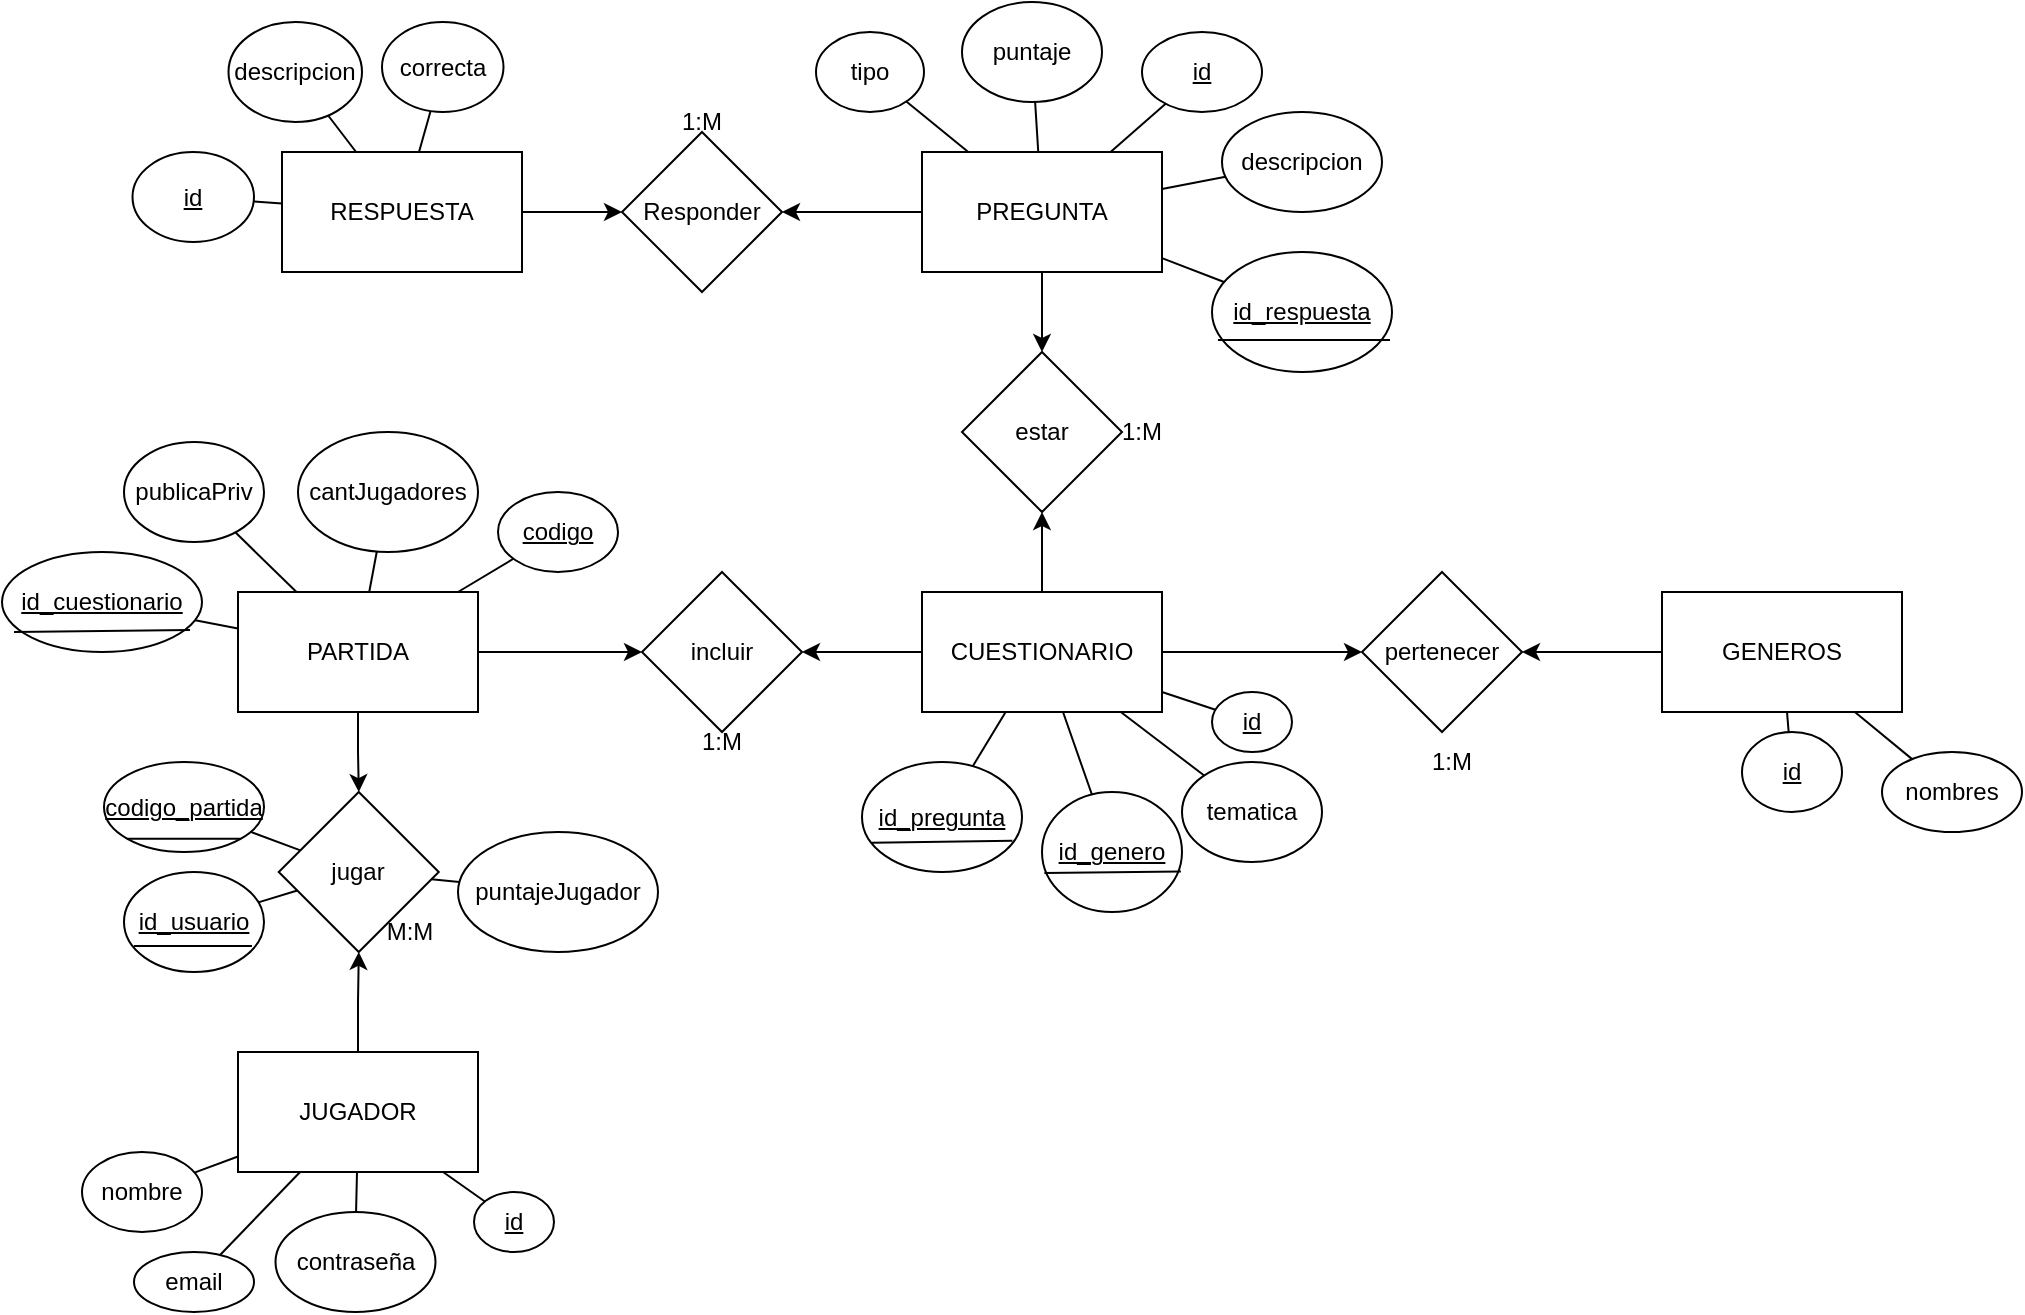 <mxfile version="22.0.8" type="google">
  <diagram name="Página-1" id="GNMv7SXZY_hnDp5_fWdu">
    <mxGraphModel grid="1" page="1" gridSize="10" guides="1" tooltips="1" connect="1" arrows="1" fold="1" pageScale="1" pageWidth="827" pageHeight="1169" math="0" shadow="0">
      <root>
        <mxCell id="0" />
        <mxCell id="1" parent="0" />
        <mxCell id="z6pH2jvbVoqLObCWEqa4-36" value="" style="edgeStyle=orthogonalEdgeStyle;rounded=0;orthogonalLoop=1;jettySize=auto;html=1;" edge="1" parent="1" source="xLxqOia7hBHO6d-qt2hM-1" target="z6pH2jvbVoqLObCWEqa4-15">
          <mxGeometry relative="1" as="geometry" />
        </mxCell>
        <mxCell id="xLxqOia7hBHO6d-qt2hM-1" value="JUGADOR" style="rounded=0;whiteSpace=wrap;html=1;" vertex="1" parent="1">
          <mxGeometry x="98" y="310" width="120" height="60" as="geometry" />
        </mxCell>
        <mxCell id="xLxqOia7hBHO6d-qt2hM-14" value="" style="edgeStyle=orthogonalEdgeStyle;rounded=0;orthogonalLoop=1;jettySize=auto;html=1;" edge="1" parent="1" source="xLxqOia7hBHO6d-qt2hM-2" target="xLxqOia7hBHO6d-qt2hM-13">
          <mxGeometry relative="1" as="geometry" />
        </mxCell>
        <mxCell id="z6pH2jvbVoqLObCWEqa4-32" value="" style="edgeStyle=orthogonalEdgeStyle;rounded=0;orthogonalLoop=1;jettySize=auto;html=1;" edge="1" parent="1" source="xLxqOia7hBHO6d-qt2hM-2" target="xLxqOia7hBHO6d-qt2hM-21">
          <mxGeometry relative="1" as="geometry" />
        </mxCell>
        <mxCell id="xLxqOia7hBHO6d-qt2hM-2" value="PREGUNTA" style="rounded=0;whiteSpace=wrap;html=1;" vertex="1" parent="1">
          <mxGeometry x="440" y="-140" width="120" height="60" as="geometry" />
        </mxCell>
        <mxCell id="z6pH2jvbVoqLObCWEqa4-35" value="" style="edgeStyle=orthogonalEdgeStyle;rounded=0;orthogonalLoop=1;jettySize=auto;html=1;" edge="1" parent="1" source="xLxqOia7hBHO6d-qt2hM-3" target="z6pH2jvbVoqLObCWEqa4-15">
          <mxGeometry relative="1" as="geometry" />
        </mxCell>
        <mxCell id="z6pH2jvbVoqLObCWEqa4-37" value="" style="edgeStyle=orthogonalEdgeStyle;rounded=0;orthogonalLoop=1;jettySize=auto;html=1;" edge="1" parent="1" source="xLxqOia7hBHO6d-qt2hM-3" target="z6pH2jvbVoqLObCWEqa4-16">
          <mxGeometry relative="1" as="geometry" />
        </mxCell>
        <mxCell id="xLxqOia7hBHO6d-qt2hM-3" value="PARTIDA" style="rounded=0;whiteSpace=wrap;html=1;" vertex="1" parent="1">
          <mxGeometry x="98" y="80" width="120" height="60" as="geometry" />
        </mxCell>
        <mxCell id="z6pH2jvbVoqLObCWEqa4-22" value="" style="edgeStyle=orthogonalEdgeStyle;rounded=0;orthogonalLoop=1;jettySize=auto;html=1;" edge="1" parent="1" source="xLxqOia7hBHO6d-qt2hM-4" target="z6pH2jvbVoqLObCWEqa4-21">
          <mxGeometry relative="1" as="geometry" />
        </mxCell>
        <mxCell id="z6pH2jvbVoqLObCWEqa4-38" value="" style="edgeStyle=orthogonalEdgeStyle;rounded=0;orthogonalLoop=1;jettySize=auto;html=1;" edge="1" parent="1" source="xLxqOia7hBHO6d-qt2hM-4" target="z6pH2jvbVoqLObCWEqa4-16">
          <mxGeometry relative="1" as="geometry" />
        </mxCell>
        <mxCell id="xLxqOia7hBHO6d-qt2hM-4" value="CUESTIONARIO" style="rounded=0;whiteSpace=wrap;html=1;" vertex="1" parent="1">
          <mxGeometry x="440" y="80" width="120" height="60" as="geometry" />
        </mxCell>
        <mxCell id="xLxqOia7hBHO6d-qt2hM-9" value="nombre" style="ellipse;whiteSpace=wrap;html=1;" vertex="1" parent="1">
          <mxGeometry x="20" y="360" width="60" height="40" as="geometry" />
        </mxCell>
        <mxCell id="xLxqOia7hBHO6d-qt2hM-10" value="contraseña" style="ellipse;whiteSpace=wrap;html=1;" vertex="1" parent="1">
          <mxGeometry x="116.75" y="390" width="80" height="50" as="geometry" />
        </mxCell>
        <mxCell id="xLxqOia7hBHO6d-qt2hM-11" value="email" style="ellipse;whiteSpace=wrap;html=1;" vertex="1" parent="1">
          <mxGeometry x="46" y="410" width="60" height="30" as="geometry" />
        </mxCell>
        <mxCell id="xLxqOia7hBHO6d-qt2hM-12" value="&lt;u&gt;id&lt;/u&gt;" style="ellipse;whiteSpace=wrap;html=1;" vertex="1" parent="1">
          <mxGeometry x="550" y="-200" width="60" height="40" as="geometry" />
        </mxCell>
        <mxCell id="xLxqOia7hBHO6d-qt2hM-13" value="estar" style="rhombus;whiteSpace=wrap;html=1;" vertex="1" parent="1">
          <mxGeometry x="460" y="-40" width="80" height="80" as="geometry" />
        </mxCell>
        <mxCell id="xLxqOia7hBHO6d-qt2hM-16" value="puntaje" style="ellipse;whiteSpace=wrap;html=1;" vertex="1" parent="1">
          <mxGeometry x="460" y="-215" width="70" height="50" as="geometry" />
        </mxCell>
        <mxCell id="xLxqOia7hBHO6d-qt2hM-17" value="&lt;u&gt;id_pregunta&lt;/u&gt;" style="ellipse;whiteSpace=wrap;html=1;" vertex="1" parent="1">
          <mxGeometry x="410" y="165" width="80" height="55" as="geometry" />
        </mxCell>
        <mxCell id="xLxqOia7hBHO6d-qt2hM-18" value="" style="endArrow=none;html=1;rounded=0;entryX=0.06;entryY=0.733;entryDx=0;entryDy=0;entryPerimeter=0;exitX=0.94;exitY=0.717;exitDx=0;exitDy=0;exitPerimeter=0;" edge="1" parent="1" source="xLxqOia7hBHO6d-qt2hM-17" target="xLxqOia7hBHO6d-qt2hM-17">
          <mxGeometry width="50" height="50" relative="1" as="geometry">
            <mxPoint x="530" y="194" as="sourcePoint" />
            <mxPoint x="590" y="190" as="targetPoint" />
          </mxGeometry>
        </mxCell>
        <mxCell id="xLxqOia7hBHO6d-qt2hM-19" value="tipo" style="ellipse;whiteSpace=wrap;html=1;" vertex="1" parent="1">
          <mxGeometry x="387" y="-200" width="54" height="40" as="geometry" />
        </mxCell>
        <mxCell id="xLxqOia7hBHO6d-qt2hM-29" value="" style="edgeStyle=orthogonalEdgeStyle;rounded=0;orthogonalLoop=1;jettySize=auto;html=1;" edge="1" parent="1" source="xLxqOia7hBHO6d-qt2hM-20" target="xLxqOia7hBHO6d-qt2hM-21">
          <mxGeometry relative="1" as="geometry" />
        </mxCell>
        <mxCell id="xLxqOia7hBHO6d-qt2hM-20" value="RESPUESTA" style="rounded=0;whiteSpace=wrap;html=1;" vertex="1" parent="1">
          <mxGeometry x="120" y="-140" width="120" height="60" as="geometry" />
        </mxCell>
        <mxCell id="xLxqOia7hBHO6d-qt2hM-21" value="Responder" style="rhombus;whiteSpace=wrap;html=1;" vertex="1" parent="1">
          <mxGeometry x="290" y="-150" width="80" height="80" as="geometry" />
        </mxCell>
        <mxCell id="xLxqOia7hBHO6d-qt2hM-22" value="descripcion" style="ellipse;whiteSpace=wrap;html=1;" vertex="1" parent="1">
          <mxGeometry x="93.25" y="-205" width="66.75" height="50" as="geometry" />
        </mxCell>
        <mxCell id="xLxqOia7hBHO6d-qt2hM-24" value="correcta" style="ellipse;whiteSpace=wrap;html=1;" vertex="1" parent="1">
          <mxGeometry x="170" y="-205" width="60.75" height="45" as="geometry" />
        </mxCell>
        <mxCell id="xLxqOia7hBHO6d-qt2hM-25" value="&lt;u&gt;id&lt;/u&gt;" style="ellipse;whiteSpace=wrap;html=1;" vertex="1" parent="1">
          <mxGeometry x="45.25" y="-140" width="60.75" height="45" as="geometry" />
        </mxCell>
        <mxCell id="xLxqOia7hBHO6d-qt2hM-26" value="descripcion" style="ellipse;whiteSpace=wrap;html=1;" vertex="1" parent="1">
          <mxGeometry x="590" y="-160" width="80" height="50" as="geometry" />
        </mxCell>
        <mxCell id="xLxqOia7hBHO6d-qt2hM-27" value="&lt;u&gt;id_respuesta&lt;/u&gt;" style="ellipse;whiteSpace=wrap;html=1;" vertex="1" parent="1">
          <mxGeometry x="585" y="-90" width="90" height="60" as="geometry" />
        </mxCell>
        <mxCell id="xLxqOia7hBHO6d-qt2hM-28" value="" style="endArrow=none;html=1;rounded=0;exitX=0.033;exitY=0.733;exitDx=0;exitDy=0;exitPerimeter=0;entryX=0.989;entryY=0.733;entryDx=0;entryDy=0;entryPerimeter=0;" edge="1" parent="1" source="xLxqOia7hBHO6d-qt2hM-27" target="xLxqOia7hBHO6d-qt2hM-27">
          <mxGeometry width="50" height="50" relative="1" as="geometry">
            <mxPoint x="650" y="50" as="sourcePoint" />
            <mxPoint x="700" as="targetPoint" />
          </mxGeometry>
        </mxCell>
        <mxCell id="xLxqOia7hBHO6d-qt2hM-31" value="&lt;u&gt;id&lt;/u&gt;" style="ellipse;whiteSpace=wrap;html=1;" vertex="1" parent="1">
          <mxGeometry x="585" y="130" width="40" height="30" as="geometry" />
        </mxCell>
        <mxCell id="z6pH2jvbVoqLObCWEqa4-1" value="tematica" style="ellipse;whiteSpace=wrap;html=1;" vertex="1" parent="1">
          <mxGeometry x="570" y="165" width="70" height="50" as="geometry" />
        </mxCell>
        <mxCell id="z6pH2jvbVoqLObCWEqa4-2" value="&lt;u&gt;id&lt;/u&gt;" style="ellipse;whiteSpace=wrap;html=1;" vertex="1" parent="1">
          <mxGeometry x="216" y="380" width="40" height="30" as="geometry" />
        </mxCell>
        <mxCell id="z6pH2jvbVoqLObCWEqa4-4" value="1:M" style="text;html=1;strokeColor=none;fillColor=none;align=center;verticalAlign=middle;whiteSpace=wrap;rounded=0;" vertex="1" parent="1">
          <mxGeometry x="300" y="-170" width="60" height="30" as="geometry" />
        </mxCell>
        <mxCell id="z6pH2jvbVoqLObCWEqa4-5" value="1:M" style="text;html=1;strokeColor=none;fillColor=none;align=center;verticalAlign=middle;whiteSpace=wrap;rounded=0;" vertex="1" parent="1">
          <mxGeometry x="520" y="-15" width="60" height="30" as="geometry" />
        </mxCell>
        <mxCell id="z6pH2jvbVoqLObCWEqa4-6" value="cantJugadores" style="ellipse;whiteSpace=wrap;html=1;" vertex="1" parent="1">
          <mxGeometry x="128" width="90" height="60" as="geometry" />
        </mxCell>
        <mxCell id="z6pH2jvbVoqLObCWEqa4-7" value="publicaPriv" style="ellipse;whiteSpace=wrap;html=1;" vertex="1" parent="1">
          <mxGeometry x="41" y="5" width="70" height="50" as="geometry" />
        </mxCell>
        <mxCell id="z6pH2jvbVoqLObCWEqa4-8" value="&lt;u&gt;codigo&lt;/u&gt;" style="ellipse;whiteSpace=wrap;html=1;" vertex="1" parent="1">
          <mxGeometry x="228" y="30" width="60" height="40" as="geometry" />
        </mxCell>
        <mxCell id="z6pH2jvbVoqLObCWEqa4-9" value="&lt;u&gt;id_usuario&lt;/u&gt;" style="ellipse;whiteSpace=wrap;html=1;" vertex="1" parent="1">
          <mxGeometry x="41" y="220" width="70" height="50" as="geometry" />
        </mxCell>
        <mxCell id="z6pH2jvbVoqLObCWEqa4-10" value="" style="endArrow=none;html=1;rounded=0;exitX=0.071;exitY=0.74;exitDx=0;exitDy=0;exitPerimeter=0;entryX=0.914;entryY=0.74;entryDx=0;entryDy=0;entryPerimeter=0;" edge="1" parent="1" source="z6pH2jvbVoqLObCWEqa4-9" target="z6pH2jvbVoqLObCWEqa4-9">
          <mxGeometry width="50" height="50" relative="1" as="geometry">
            <mxPoint x="527" y="465" as="sourcePoint" />
            <mxPoint x="577" y="415" as="targetPoint" />
          </mxGeometry>
        </mxCell>
        <mxCell id="z6pH2jvbVoqLObCWEqa4-11" value="&lt;u&gt;id_cuestionario&lt;/u&gt;" style="ellipse;whiteSpace=wrap;html=1;" vertex="1" parent="1">
          <mxGeometry x="-20" y="60" width="100" height="50" as="geometry" />
        </mxCell>
        <mxCell id="z6pH2jvbVoqLObCWEqa4-12" value="" style="endArrow=none;html=1;rounded=0;entryX=0.94;entryY=0.78;entryDx=0;entryDy=0;entryPerimeter=0;exitX=0.06;exitY=0.8;exitDx=0;exitDy=0;exitPerimeter=0;" edge="1" parent="1" source="z6pH2jvbVoqLObCWEqa4-11" target="z6pH2jvbVoqLObCWEqa4-11">
          <mxGeometry width="50" height="50" relative="1" as="geometry">
            <mxPoint x="-44" y="100" as="sourcePoint" />
            <mxPoint x="-44" y="-100" as="targetPoint" />
          </mxGeometry>
        </mxCell>
        <mxCell id="z6pH2jvbVoqLObCWEqa4-14" value="puntajeJugador" style="ellipse;whiteSpace=wrap;html=1;" vertex="1" parent="1">
          <mxGeometry x="208" y="200" width="100" height="60" as="geometry" />
        </mxCell>
        <mxCell id="z6pH2jvbVoqLObCWEqa4-15" value="jugar" style="rhombus;whiteSpace=wrap;html=1;" vertex="1" parent="1">
          <mxGeometry x="118.38" y="180" width="80" height="80" as="geometry" />
        </mxCell>
        <mxCell id="z6pH2jvbVoqLObCWEqa4-16" value="incluir" style="rhombus;whiteSpace=wrap;html=1;" vertex="1" parent="1">
          <mxGeometry x="300" y="70" width="80" height="80" as="geometry" />
        </mxCell>
        <mxCell id="z6pH2jvbVoqLObCWEqa4-18" value="&lt;u&gt;codigo_partida&lt;/u&gt;" style="ellipse;whiteSpace=wrap;html=1;" vertex="1" parent="1">
          <mxGeometry x="31" y="165" width="80" height="45" as="geometry" />
        </mxCell>
        <mxCell id="z6pH2jvbVoqLObCWEqa4-19" value="" style="endArrow=none;html=1;rounded=0;entryX=0;entryY=1;entryDx=0;entryDy=0;exitX=1;exitY=1;exitDx=0;exitDy=0;" edge="1" parent="1" source="z6pH2jvbVoqLObCWEqa4-18" target="z6pH2jvbVoqLObCWEqa4-18">
          <mxGeometry width="50" height="50" relative="1" as="geometry">
            <mxPoint x="-12" y="330" as="sourcePoint" />
            <mxPoint x="38" y="280" as="targetPoint" />
          </mxGeometry>
        </mxCell>
        <mxCell id="z6pH2jvbVoqLObCWEqa4-30" value="" style="edgeStyle=orthogonalEdgeStyle;rounded=0;orthogonalLoop=1;jettySize=auto;html=1;" edge="1" parent="1" source="z6pH2jvbVoqLObCWEqa4-20" target="z6pH2jvbVoqLObCWEqa4-21">
          <mxGeometry relative="1" as="geometry" />
        </mxCell>
        <mxCell id="z6pH2jvbVoqLObCWEqa4-20" value="GENEROS" style="rounded=0;whiteSpace=wrap;html=1;" vertex="1" parent="1">
          <mxGeometry x="810" y="80" width="120" height="60" as="geometry" />
        </mxCell>
        <mxCell id="z6pH2jvbVoqLObCWEqa4-21" value="pertenecer" style="rhombus;whiteSpace=wrap;html=1;" vertex="1" parent="1">
          <mxGeometry x="660" y="70" width="80" height="80" as="geometry" />
        </mxCell>
        <mxCell id="z6pH2jvbVoqLObCWEqa4-24" value="nombres" style="ellipse;whiteSpace=wrap;html=1;" vertex="1" parent="1">
          <mxGeometry x="920" y="160" width="70" height="40" as="geometry" />
        </mxCell>
        <mxCell id="z6pH2jvbVoqLObCWEqa4-25" value="&lt;u&gt;id&lt;/u&gt;" style="ellipse;whiteSpace=wrap;html=1;" vertex="1" parent="1">
          <mxGeometry x="850" y="150" width="50" height="40" as="geometry" />
        </mxCell>
        <mxCell id="z6pH2jvbVoqLObCWEqa4-27" value="1:M" style="text;html=1;strokeColor=none;fillColor=none;align=center;verticalAlign=middle;whiteSpace=wrap;rounded=0;" vertex="1" parent="1">
          <mxGeometry x="675" y="150" width="60" height="30" as="geometry" />
        </mxCell>
        <mxCell id="z6pH2jvbVoqLObCWEqa4-28" value="&lt;u&gt;id_genero&lt;/u&gt;" style="ellipse;whiteSpace=wrap;html=1;" vertex="1" parent="1">
          <mxGeometry x="500" y="180" width="70" height="60" as="geometry" />
        </mxCell>
        <mxCell id="z6pH2jvbVoqLObCWEqa4-29" value="" style="endArrow=none;html=1;rounded=0;exitX=0.017;exitY=0.675;exitDx=0;exitDy=0;exitPerimeter=0;entryX=0.992;entryY=0.663;entryDx=0;entryDy=0;entryPerimeter=0;" edge="1" parent="1" source="z6pH2jvbVoqLObCWEqa4-28" target="z6pH2jvbVoqLObCWEqa4-28">
          <mxGeometry width="50" height="50" relative="1" as="geometry">
            <mxPoint x="700" y="270" as="sourcePoint" />
            <mxPoint x="750" y="220" as="targetPoint" />
          </mxGeometry>
        </mxCell>
        <mxCell id="z6pH2jvbVoqLObCWEqa4-34" value="" style="endArrow=classic;html=1;rounded=0;" edge="1" parent="1" source="xLxqOia7hBHO6d-qt2hM-4" target="xLxqOia7hBHO6d-qt2hM-13">
          <mxGeometry width="50" height="50" relative="1" as="geometry">
            <mxPoint x="420" y="60" as="sourcePoint" />
            <mxPoint x="470" y="10" as="targetPoint" />
          </mxGeometry>
        </mxCell>
        <mxCell id="z6pH2jvbVoqLObCWEqa4-39" value="1:M" style="text;html=1;strokeColor=none;fillColor=none;align=center;verticalAlign=middle;whiteSpace=wrap;rounded=0;" vertex="1" parent="1">
          <mxGeometry x="310" y="140" width="60" height="30" as="geometry" />
        </mxCell>
        <mxCell id="z6pH2jvbVoqLObCWEqa4-40" value="M:M" style="text;html=1;strokeColor=none;fillColor=none;align=center;verticalAlign=middle;whiteSpace=wrap;rounded=0;" vertex="1" parent="1">
          <mxGeometry x="168" y="240" width="32" height="20" as="geometry" />
        </mxCell>
        <mxCell id="z6pH2jvbVoqLObCWEqa4-41" value="" style="endArrow=none;html=1;rounded=0;" edge="1" parent="1" source="xLxqOia7hBHO6d-qt2hM-1" target="xLxqOia7hBHO6d-qt2hM-9">
          <mxGeometry width="50" height="50" relative="1" as="geometry">
            <mxPoint x="-20" y="430" as="sourcePoint" />
            <mxPoint x="30" y="380" as="targetPoint" />
          </mxGeometry>
        </mxCell>
        <mxCell id="z6pH2jvbVoqLObCWEqa4-42" value="" style="endArrow=none;html=1;rounded=0;" edge="1" parent="1" source="xLxqOia7hBHO6d-qt2hM-1" target="xLxqOia7hBHO6d-qt2hM-11">
          <mxGeometry width="50" height="50" relative="1" as="geometry">
            <mxPoint x="-40" y="500" as="sourcePoint" />
            <mxPoint x="10" y="450" as="targetPoint" />
          </mxGeometry>
        </mxCell>
        <mxCell id="z6pH2jvbVoqLObCWEqa4-43" value="" style="endArrow=none;html=1;rounded=0;" edge="1" parent="1" source="xLxqOia7hBHO6d-qt2hM-10" target="xLxqOia7hBHO6d-qt2hM-1">
          <mxGeometry width="50" height="50" relative="1" as="geometry">
            <mxPoint x="120" y="450" as="sourcePoint" />
            <mxPoint x="170" y="400" as="targetPoint" />
          </mxGeometry>
        </mxCell>
        <mxCell id="z6pH2jvbVoqLObCWEqa4-44" value="" style="endArrow=none;html=1;rounded=0;" edge="1" parent="1" source="xLxqOia7hBHO6d-qt2hM-1" target="z6pH2jvbVoqLObCWEqa4-2">
          <mxGeometry width="50" height="50" relative="1" as="geometry">
            <mxPoint x="190" y="480" as="sourcePoint" />
            <mxPoint x="240" y="430" as="targetPoint" />
          </mxGeometry>
        </mxCell>
        <mxCell id="z6pH2jvbVoqLObCWEqa4-45" value="" style="endArrow=none;html=1;rounded=0;" edge="1" parent="1" source="z6pH2jvbVoqLObCWEqa4-15" target="z6pH2jvbVoqLObCWEqa4-9">
          <mxGeometry width="50" height="50" relative="1" as="geometry">
            <mxPoint x="-60" y="320" as="sourcePoint" />
            <mxPoint x="-10" y="270" as="targetPoint" />
          </mxGeometry>
        </mxCell>
        <mxCell id="z6pH2jvbVoqLObCWEqa4-46" value="" style="endArrow=none;html=1;rounded=0;" edge="1" parent="1" source="z6pH2jvbVoqLObCWEqa4-15" target="z6pH2jvbVoqLObCWEqa4-18">
          <mxGeometry width="50" height="50" relative="1" as="geometry">
            <mxPoint x="-50" y="340" as="sourcePoint" />
            <mxPoint y="290" as="targetPoint" />
          </mxGeometry>
        </mxCell>
        <mxCell id="z6pH2jvbVoqLObCWEqa4-47" value="" style="endArrow=none;html=1;rounded=0;" edge="1" parent="1" source="z6pH2jvbVoqLObCWEqa4-15" target="z6pH2jvbVoqLObCWEqa4-14">
          <mxGeometry width="50" height="50" relative="1" as="geometry">
            <mxPoint x="250" y="310" as="sourcePoint" />
            <mxPoint x="300" y="260" as="targetPoint" />
          </mxGeometry>
        </mxCell>
        <mxCell id="z6pH2jvbVoqLObCWEqa4-48" value="" style="endArrow=none;html=1;rounded=0;" edge="1" parent="1" source="xLxqOia7hBHO6d-qt2hM-3" target="z6pH2jvbVoqLObCWEqa4-11">
          <mxGeometry width="50" height="50" relative="1" as="geometry">
            <mxPoint x="-120" y="190" as="sourcePoint" />
            <mxPoint x="-70" y="140" as="targetPoint" />
          </mxGeometry>
        </mxCell>
        <mxCell id="z6pH2jvbVoqLObCWEqa4-49" value="" style="endArrow=none;html=1;rounded=0;" edge="1" parent="1" source="xLxqOia7hBHO6d-qt2hM-3" target="z6pH2jvbVoqLObCWEqa4-7">
          <mxGeometry width="50" height="50" relative="1" as="geometry">
            <mxPoint x="-40" y="150" as="sourcePoint" />
            <mxPoint x="10" y="100" as="targetPoint" />
          </mxGeometry>
        </mxCell>
        <mxCell id="z6pH2jvbVoqLObCWEqa4-50" value="" style="endArrow=none;html=1;rounded=0;" edge="1" parent="1" source="xLxqOia7hBHO6d-qt2hM-3" target="z6pH2jvbVoqLObCWEqa4-6">
          <mxGeometry width="50" height="50" relative="1" as="geometry">
            <mxPoint x="-80" y="200" as="sourcePoint" />
            <mxPoint x="-30" y="150" as="targetPoint" />
          </mxGeometry>
        </mxCell>
        <mxCell id="z6pH2jvbVoqLObCWEqa4-51" value="" style="endArrow=none;html=1;rounded=0;" edge="1" parent="1" source="xLxqOia7hBHO6d-qt2hM-3" target="z6pH2jvbVoqLObCWEqa4-8">
          <mxGeometry width="50" height="50" relative="1" as="geometry">
            <mxPoint x="-50" y="60" as="sourcePoint" />
            <mxPoint y="10" as="targetPoint" />
          </mxGeometry>
        </mxCell>
        <mxCell id="z6pH2jvbVoqLObCWEqa4-52" value="" style="endArrow=none;html=1;rounded=0;" edge="1" parent="1" source="xLxqOia7hBHO6d-qt2hM-20" target="xLxqOia7hBHO6d-qt2hM-25">
          <mxGeometry width="50" height="50" relative="1" as="geometry">
            <mxPoint x="-60" y="-120" as="sourcePoint" />
            <mxPoint x="-10" y="-170" as="targetPoint" />
          </mxGeometry>
        </mxCell>
        <mxCell id="z6pH2jvbVoqLObCWEqa4-53" value="" style="endArrow=none;html=1;rounded=0;" edge="1" parent="1" source="xLxqOia7hBHO6d-qt2hM-20" target="xLxqOia7hBHO6d-qt2hM-22">
          <mxGeometry width="50" height="50" relative="1" as="geometry">
            <mxPoint x="-70" y="-150" as="sourcePoint" />
            <mxPoint x="-20" y="-200" as="targetPoint" />
          </mxGeometry>
        </mxCell>
        <mxCell id="z6pH2jvbVoqLObCWEqa4-54" value="" style="endArrow=none;html=1;rounded=0;" edge="1" parent="1" source="xLxqOia7hBHO6d-qt2hM-20" target="xLxqOia7hBHO6d-qt2hM-24">
          <mxGeometry width="50" height="50" relative="1" as="geometry">
            <mxPoint x="-30" y="-150" as="sourcePoint" />
            <mxPoint x="20" y="-200" as="targetPoint" />
          </mxGeometry>
        </mxCell>
        <mxCell id="z6pH2jvbVoqLObCWEqa4-55" value="" style="endArrow=none;html=1;rounded=0;" edge="1" parent="1" source="xLxqOia7hBHO6d-qt2hM-2" target="xLxqOia7hBHO6d-qt2hM-19">
          <mxGeometry width="50" height="50" relative="1" as="geometry">
            <mxPoint x="360" y="-90" as="sourcePoint" />
            <mxPoint x="410" y="-140" as="targetPoint" />
          </mxGeometry>
        </mxCell>
        <mxCell id="z6pH2jvbVoqLObCWEqa4-56" value="" style="endArrow=none;html=1;rounded=0;" edge="1" parent="1" source="xLxqOia7hBHO6d-qt2hM-2" target="xLxqOia7hBHO6d-qt2hM-16">
          <mxGeometry width="50" height="50" relative="1" as="geometry">
            <mxPoint x="330" as="sourcePoint" />
            <mxPoint x="380" y="-50" as="targetPoint" />
          </mxGeometry>
        </mxCell>
        <mxCell id="z6pH2jvbVoqLObCWEqa4-57" value="" style="endArrow=none;html=1;rounded=0;" edge="1" parent="1" source="xLxqOia7hBHO6d-qt2hM-2" target="xLxqOia7hBHO6d-qt2hM-12">
          <mxGeometry width="50" height="50" relative="1" as="geometry">
            <mxPoint x="410" y="-10" as="sourcePoint" />
            <mxPoint x="460" y="-60" as="targetPoint" />
          </mxGeometry>
        </mxCell>
        <mxCell id="z6pH2jvbVoqLObCWEqa4-58" value="" style="endArrow=none;html=1;rounded=0;" edge="1" parent="1" source="xLxqOia7hBHO6d-qt2hM-2" target="xLxqOia7hBHO6d-qt2hM-26">
          <mxGeometry width="50" height="50" relative="1" as="geometry">
            <mxPoint x="690" y="-130" as="sourcePoint" />
            <mxPoint x="740" y="-180" as="targetPoint" />
          </mxGeometry>
        </mxCell>
        <mxCell id="z6pH2jvbVoqLObCWEqa4-59" value="" style="endArrow=none;html=1;rounded=0;" edge="1" parent="1" source="xLxqOia7hBHO6d-qt2hM-2" target="xLxqOia7hBHO6d-qt2hM-27">
          <mxGeometry width="50" height="50" relative="1" as="geometry">
            <mxPoint x="420" as="sourcePoint" />
            <mxPoint x="470" y="-50" as="targetPoint" />
          </mxGeometry>
        </mxCell>
        <mxCell id="z6pH2jvbVoqLObCWEqa4-60" value="" style="endArrow=none;html=1;rounded=0;" edge="1" parent="1" source="xLxqOia7hBHO6d-qt2hM-4" target="xLxqOia7hBHO6d-qt2hM-17">
          <mxGeometry width="50" height="50" relative="1" as="geometry">
            <mxPoint x="360" y="220" as="sourcePoint" />
            <mxPoint x="440" y="180" as="targetPoint" />
          </mxGeometry>
        </mxCell>
        <mxCell id="z6pH2jvbVoqLObCWEqa4-61" value="" style="endArrow=none;html=1;rounded=0;" edge="1" parent="1" source="xLxqOia7hBHO6d-qt2hM-4" target="z6pH2jvbVoqLObCWEqa4-28">
          <mxGeometry width="50" height="50" relative="1" as="geometry">
            <mxPoint x="350" y="320" as="sourcePoint" />
            <mxPoint x="400" y="270" as="targetPoint" />
          </mxGeometry>
        </mxCell>
        <mxCell id="z6pH2jvbVoqLObCWEqa4-62" value="" style="endArrow=none;html=1;rounded=0;" edge="1" parent="1" source="z6pH2jvbVoqLObCWEqa4-1" target="xLxqOia7hBHO6d-qt2hM-4">
          <mxGeometry width="50" height="50" relative="1" as="geometry">
            <mxPoint x="530" y="170" as="sourcePoint" />
            <mxPoint x="580" y="120" as="targetPoint" />
          </mxGeometry>
        </mxCell>
        <mxCell id="z6pH2jvbVoqLObCWEqa4-63" value="" style="endArrow=none;html=1;rounded=0;" edge="1" parent="1" source="xLxqOia7hBHO6d-qt2hM-31" target="xLxqOia7hBHO6d-qt2hM-4">
          <mxGeometry width="50" height="50" relative="1" as="geometry">
            <mxPoint x="370" y="300" as="sourcePoint" />
            <mxPoint x="420" y="250" as="targetPoint" />
          </mxGeometry>
        </mxCell>
        <mxCell id="z6pH2jvbVoqLObCWEqa4-64" value="" style="endArrow=none;html=1;rounded=0;" edge="1" parent="1" source="z6pH2jvbVoqLObCWEqa4-20" target="z6pH2jvbVoqLObCWEqa4-25">
          <mxGeometry width="50" height="50" relative="1" as="geometry">
            <mxPoint x="710" y="270" as="sourcePoint" />
            <mxPoint x="760" y="220" as="targetPoint" />
          </mxGeometry>
        </mxCell>
        <mxCell id="z6pH2jvbVoqLObCWEqa4-65" value="" style="endArrow=none;html=1;rounded=0;" edge="1" parent="1" source="z6pH2jvbVoqLObCWEqa4-20" target="z6pH2jvbVoqLObCWEqa4-24">
          <mxGeometry width="50" height="50" relative="1" as="geometry">
            <mxPoint x="690" y="290" as="sourcePoint" />
            <mxPoint x="740" y="240" as="targetPoint" />
          </mxGeometry>
        </mxCell>
      </root>
    </mxGraphModel>
  </diagram>
</mxfile>

